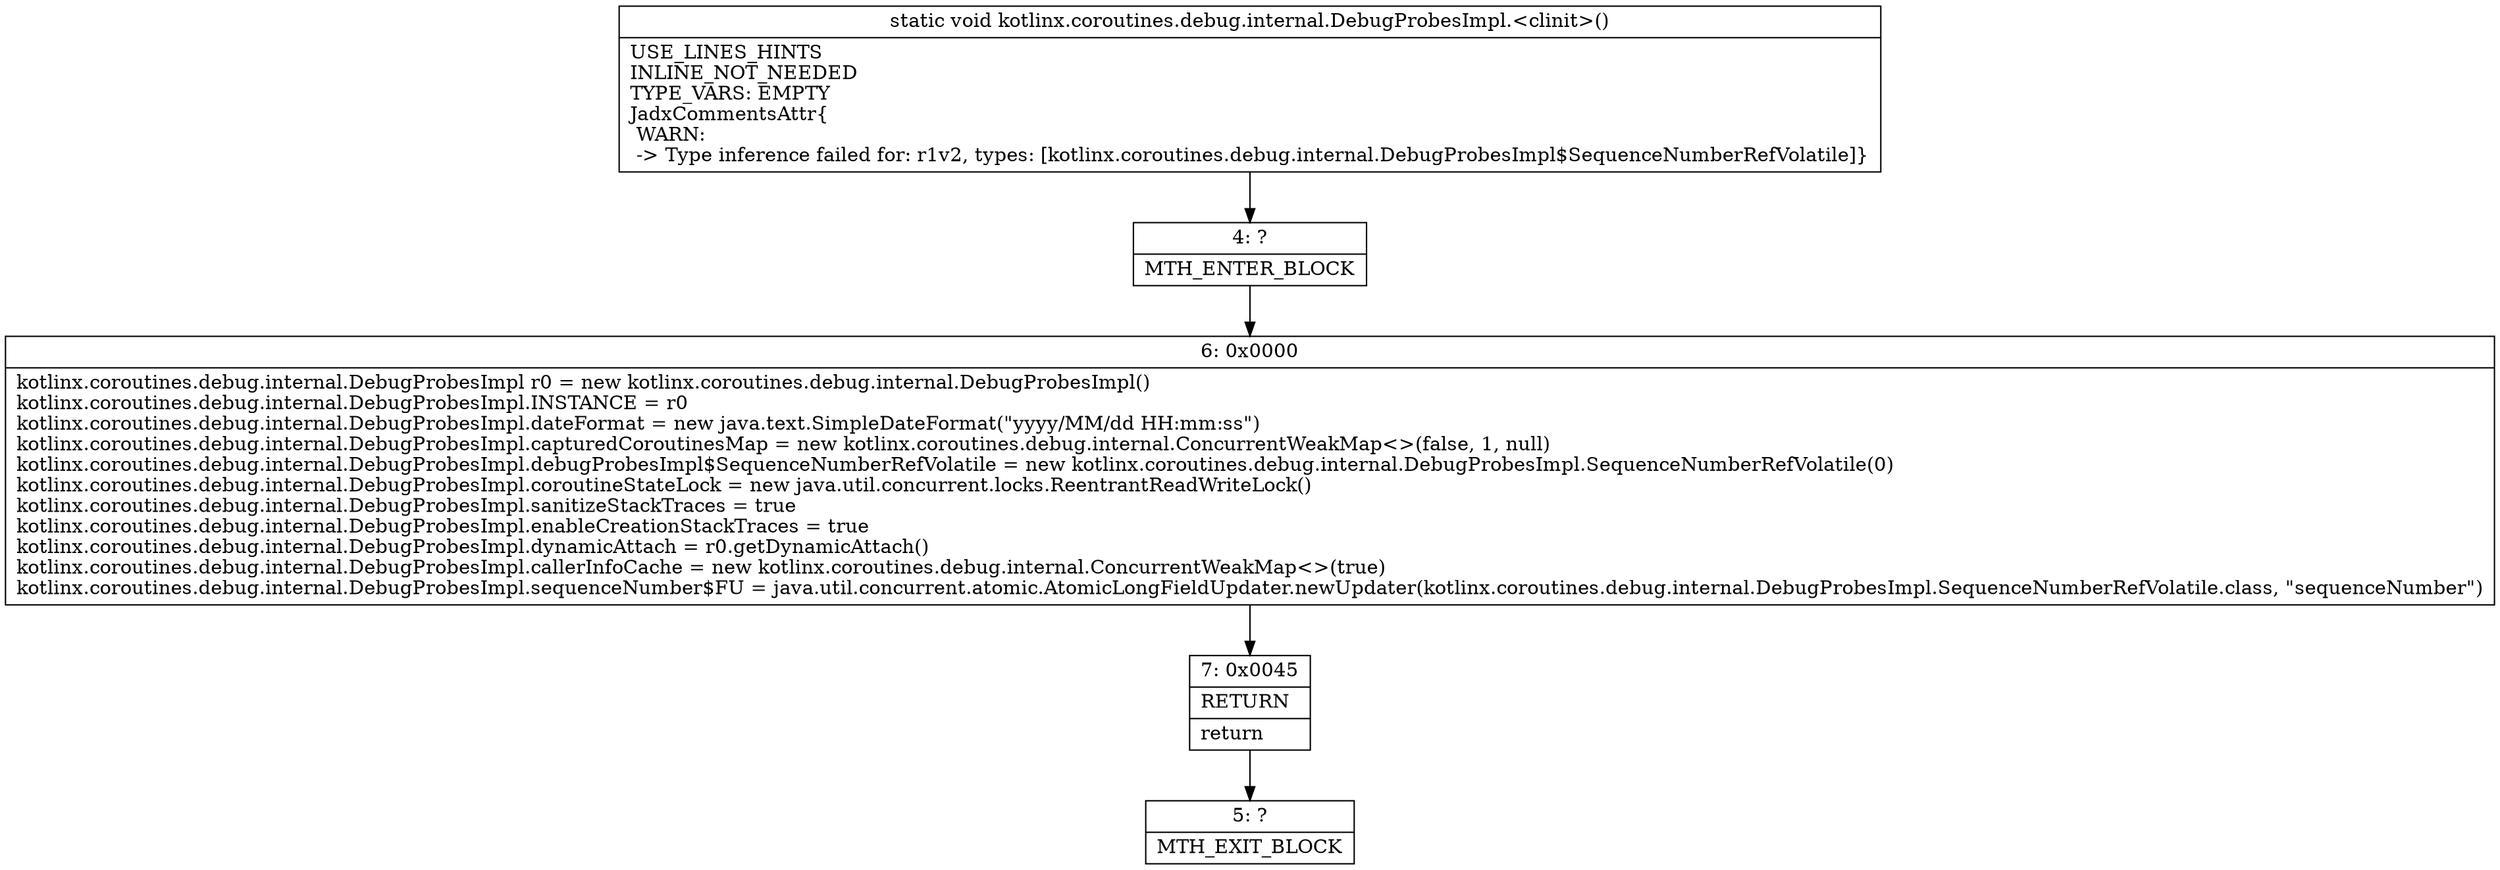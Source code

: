 digraph "CFG forkotlinx.coroutines.debug.internal.DebugProbesImpl.\<clinit\>()V" {
Node_4 [shape=record,label="{4\:\ ?|MTH_ENTER_BLOCK\l}"];
Node_6 [shape=record,label="{6\:\ 0x0000|kotlinx.coroutines.debug.internal.DebugProbesImpl r0 = new kotlinx.coroutines.debug.internal.DebugProbesImpl()\lkotlinx.coroutines.debug.internal.DebugProbesImpl.INSTANCE = r0\lkotlinx.coroutines.debug.internal.DebugProbesImpl.dateFormat = new java.text.SimpleDateFormat(\"yyyy\/MM\/dd HH:mm:ss\")\lkotlinx.coroutines.debug.internal.DebugProbesImpl.capturedCoroutinesMap = new kotlinx.coroutines.debug.internal.ConcurrentWeakMap\<\>(false, 1, null)\lkotlinx.coroutines.debug.internal.DebugProbesImpl.debugProbesImpl$SequenceNumberRefVolatile = new kotlinx.coroutines.debug.internal.DebugProbesImpl.SequenceNumberRefVolatile(0)\lkotlinx.coroutines.debug.internal.DebugProbesImpl.coroutineStateLock = new java.util.concurrent.locks.ReentrantReadWriteLock()\lkotlinx.coroutines.debug.internal.DebugProbesImpl.sanitizeStackTraces = true\lkotlinx.coroutines.debug.internal.DebugProbesImpl.enableCreationStackTraces = true\lkotlinx.coroutines.debug.internal.DebugProbesImpl.dynamicAttach = r0.getDynamicAttach()\lkotlinx.coroutines.debug.internal.DebugProbesImpl.callerInfoCache = new kotlinx.coroutines.debug.internal.ConcurrentWeakMap\<\>(true)\lkotlinx.coroutines.debug.internal.DebugProbesImpl.sequenceNumber$FU = java.util.concurrent.atomic.AtomicLongFieldUpdater.newUpdater(kotlinx.coroutines.debug.internal.DebugProbesImpl.SequenceNumberRefVolatile.class, \"sequenceNumber\")\l}"];
Node_7 [shape=record,label="{7\:\ 0x0045|RETURN\l|return\l}"];
Node_5 [shape=record,label="{5\:\ ?|MTH_EXIT_BLOCK\l}"];
MethodNode[shape=record,label="{static void kotlinx.coroutines.debug.internal.DebugProbesImpl.\<clinit\>()  | USE_LINES_HINTS\lINLINE_NOT_NEEDED\lTYPE_VARS: EMPTY\lJadxCommentsAttr\{\l WARN: \l \-\> Type inference failed for: r1v2, types: [kotlinx.coroutines.debug.internal.DebugProbesImpl$SequenceNumberRefVolatile]\}\l}"];
MethodNode -> Node_4;Node_4 -> Node_6;
Node_6 -> Node_7;
Node_7 -> Node_5;
}

